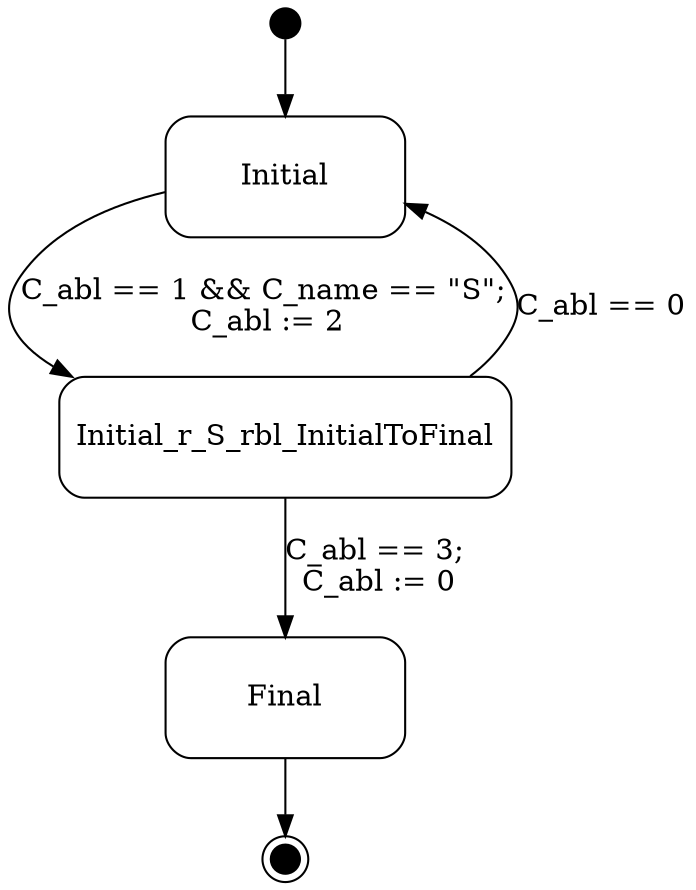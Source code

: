 digraph b_B {
  compound = true;
  rank = LR;
node [shape = "point", height = "0.2"] Initial_extra node [shape = "Mrecord", height = "0.8", width = "1.6"] Initial Initial_extra -> Initial

node [shape = "Mrecord", height = "0.8", width = "1.6"] Initial_r_S_rbl_InitialToFinal

node [shape = "doublecircle", height = "0.2", width = "0.2", style = "filled", color = "black", label = ""] Final_extra node [shape = "Mrecord", height = "0.8", width = "1.6", style = "solid", label="Final"] Final Final -> Final_extra


Initial -> Initial_r_S_rbl_InitialToFinal [label = "C_abl == 1 && C_name == \"S\";\n C_abl := 2"];

Initial_r_S_rbl_InitialToFinal -> Final [label = "C_abl == 3;\n C_abl := 0"];

Initial_r_S_rbl_InitialToFinal -> Initial [label = "C_abl == 0"];

}
